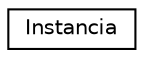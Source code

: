 digraph "Graphical Class Hierarchy"
{
  edge [fontname="Helvetica",fontsize="10",labelfontname="Helvetica",labelfontsize="10"];
  node [fontname="Helvetica",fontsize="10",shape=record];
  rankdir="LR";
  Node1 [label="Instancia",height=0.2,width=0.4,color="black", fillcolor="white", style="filled",URL="$class_instancia.html"];
}
